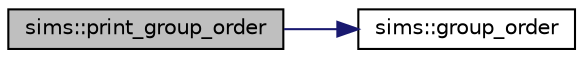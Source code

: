 digraph "sims::print_group_order"
{
  edge [fontname="Helvetica",fontsize="10",labelfontname="Helvetica",labelfontsize="10"];
  node [fontname="Helvetica",fontsize="10",shape=record];
  rankdir="LR";
  Node9151 [label="sims::print_group_order",height=0.2,width=0.4,color="black", fillcolor="grey75", style="filled", fontcolor="black"];
  Node9151 -> Node9152 [color="midnightblue",fontsize="10",style="solid",fontname="Helvetica"];
  Node9152 [label="sims::group_order",height=0.2,width=0.4,color="black", fillcolor="white", style="filled",URL="$d9/df3/classsims.html#aa442445175656570fa35febbe790efad"];
}

